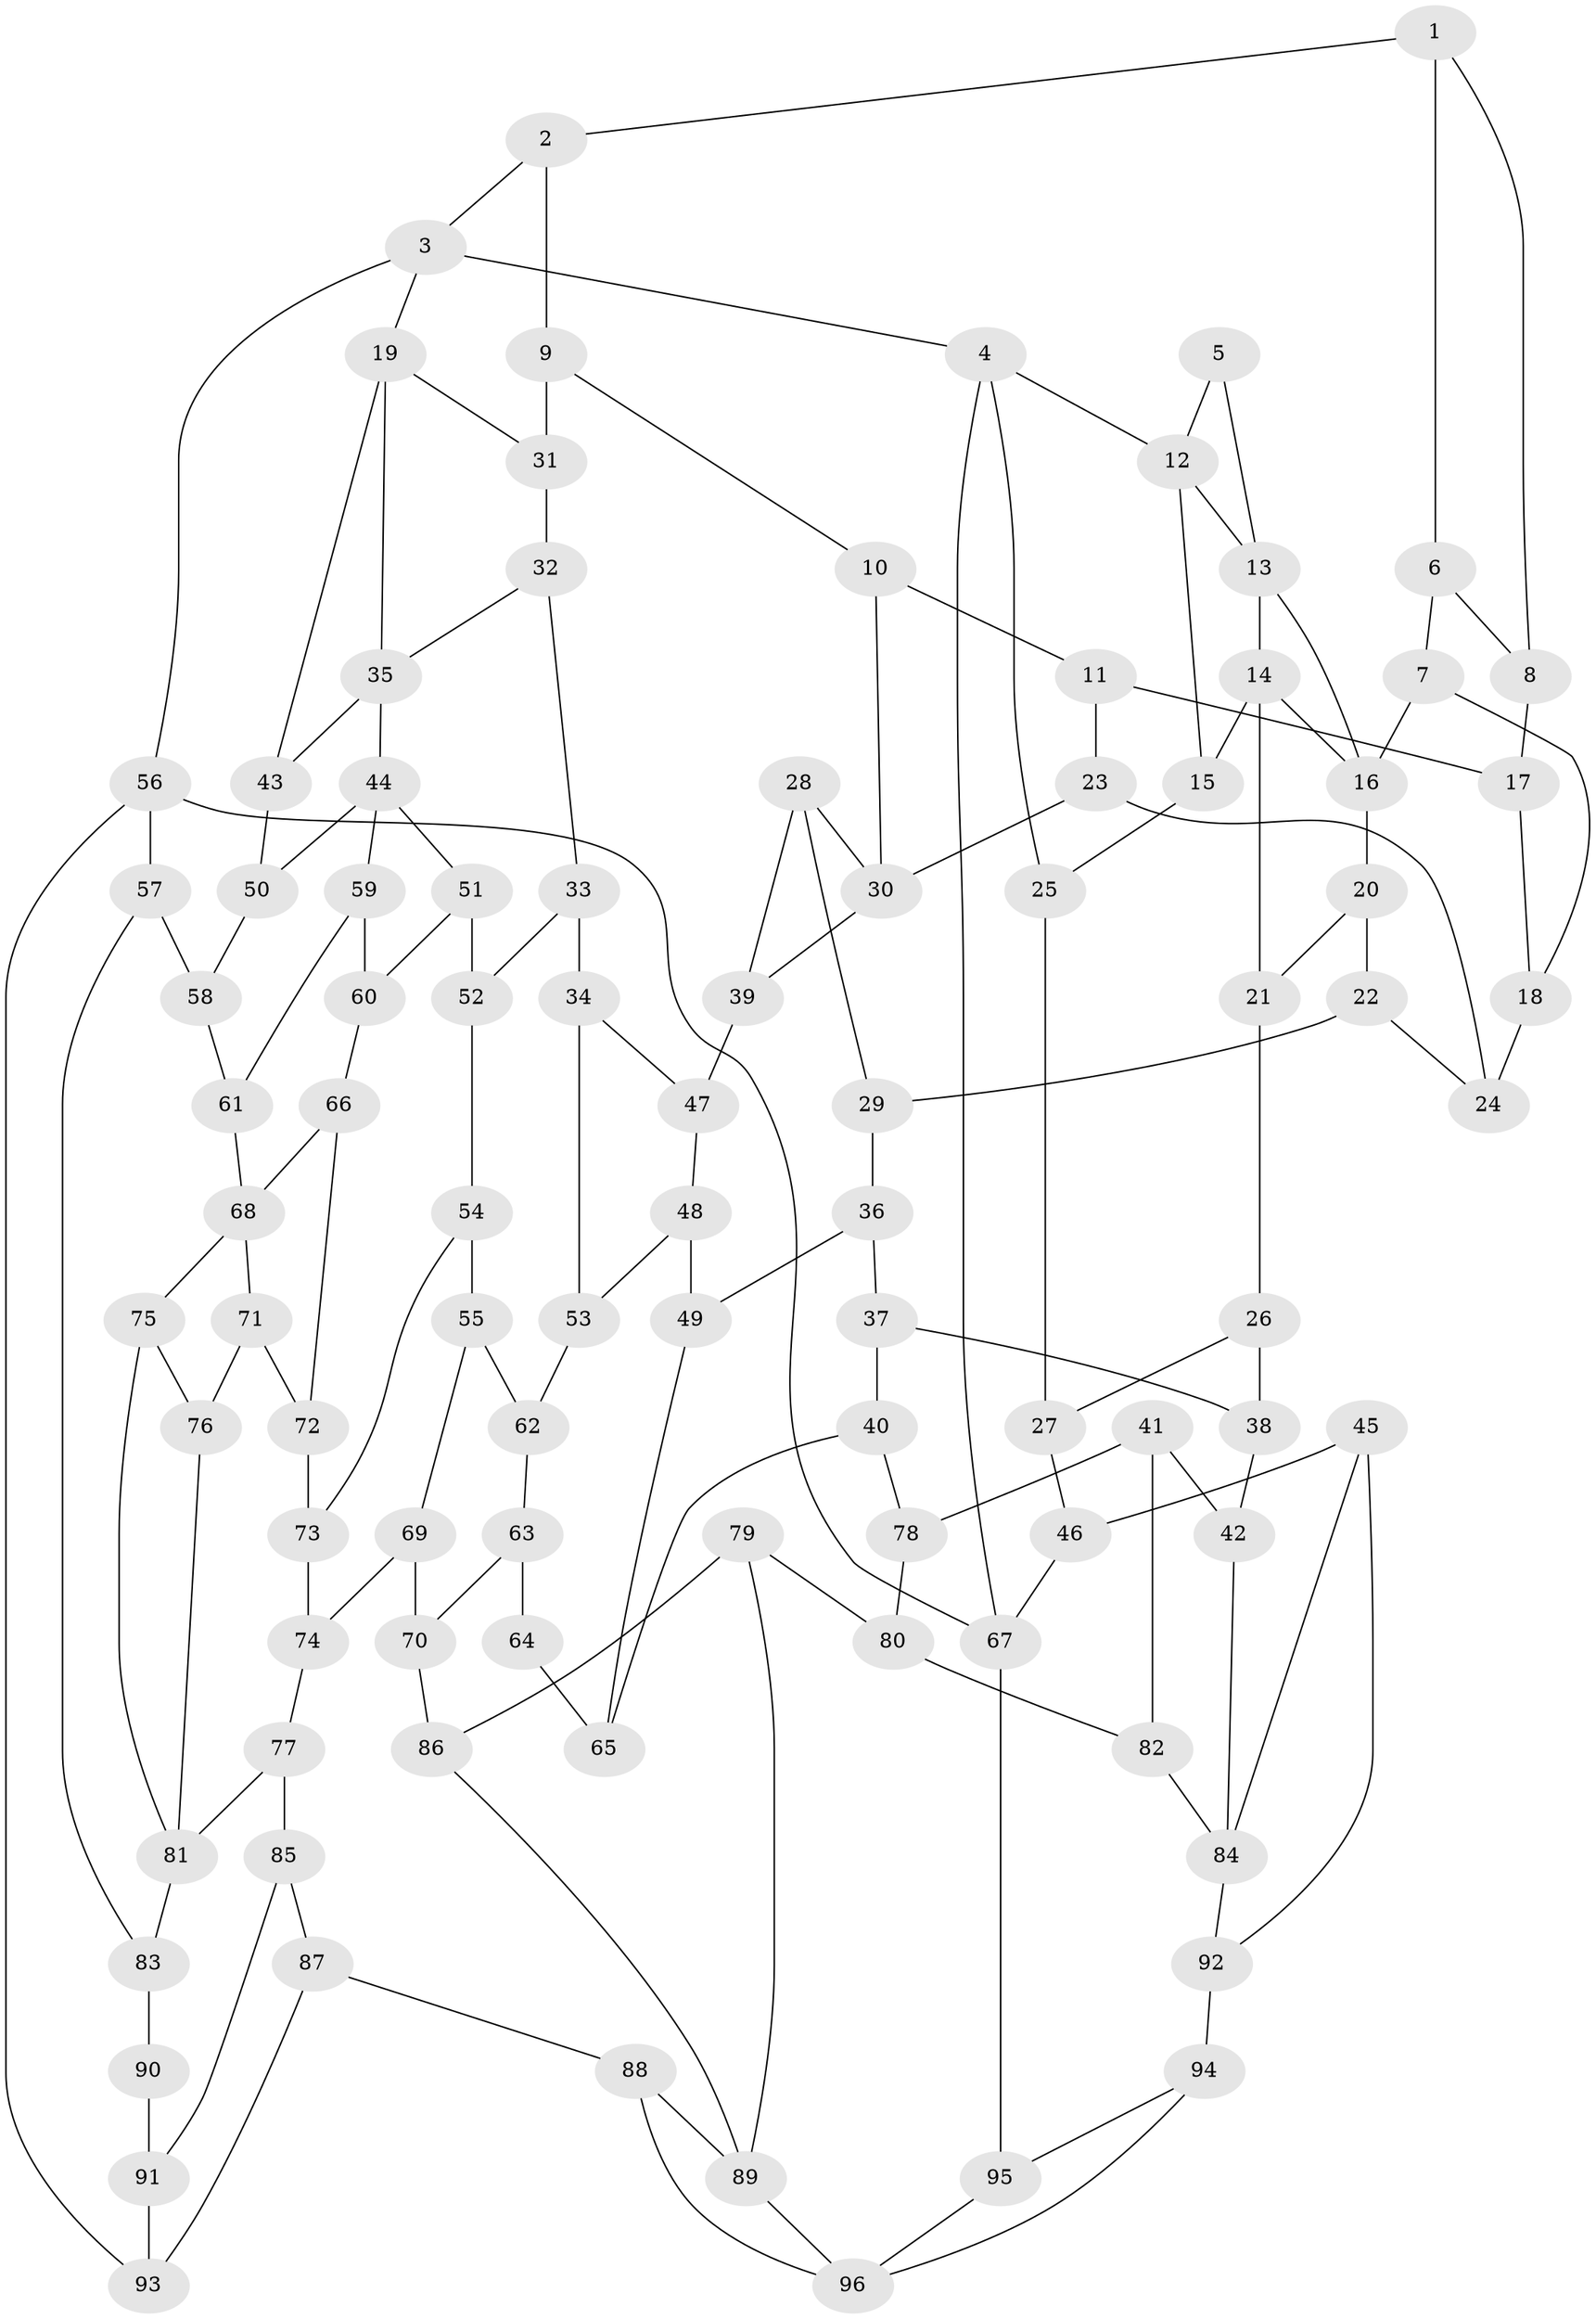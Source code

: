 // original degree distribution, {3: 0.022058823529411766, 4: 0.2426470588235294, 5: 0.49264705882352944, 6: 0.2426470588235294}
// Generated by graph-tools (version 1.1) at 2025/38/03/04/25 23:38:33]
// undirected, 96 vertices, 151 edges
graph export_dot {
  node [color=gray90,style=filled];
  1;
  2;
  3;
  4;
  5;
  6;
  7;
  8;
  9;
  10;
  11;
  12;
  13;
  14;
  15;
  16;
  17;
  18;
  19;
  20;
  21;
  22;
  23;
  24;
  25;
  26;
  27;
  28;
  29;
  30;
  31;
  32;
  33;
  34;
  35;
  36;
  37;
  38;
  39;
  40;
  41;
  42;
  43;
  44;
  45;
  46;
  47;
  48;
  49;
  50;
  51;
  52;
  53;
  54;
  55;
  56;
  57;
  58;
  59;
  60;
  61;
  62;
  63;
  64;
  65;
  66;
  67;
  68;
  69;
  70;
  71;
  72;
  73;
  74;
  75;
  76;
  77;
  78;
  79;
  80;
  81;
  82;
  83;
  84;
  85;
  86;
  87;
  88;
  89;
  90;
  91;
  92;
  93;
  94;
  95;
  96;
  1 -- 2 [weight=1.0];
  1 -- 6 [weight=1.0];
  1 -- 8 [weight=1.0];
  2 -- 3 [weight=1.0];
  2 -- 9 [weight=1.0];
  3 -- 4 [weight=1.0];
  3 -- 19 [weight=1.0];
  3 -- 56 [weight=1.0];
  4 -- 12 [weight=1.0];
  4 -- 25 [weight=1.0];
  4 -- 67 [weight=1.0];
  5 -- 12 [weight=1.0];
  5 -- 13 [weight=1.0];
  6 -- 7 [weight=1.0];
  6 -- 8 [weight=1.0];
  7 -- 16 [weight=1.0];
  7 -- 18 [weight=1.0];
  8 -- 17 [weight=2.0];
  9 -- 10 [weight=1.0];
  9 -- 31 [weight=2.0];
  10 -- 11 [weight=1.0];
  10 -- 30 [weight=1.0];
  11 -- 17 [weight=1.0];
  11 -- 23 [weight=1.0];
  12 -- 13 [weight=1.0];
  12 -- 15 [weight=1.0];
  13 -- 14 [weight=1.0];
  13 -- 16 [weight=1.0];
  14 -- 15 [weight=1.0];
  14 -- 16 [weight=1.0];
  14 -- 21 [weight=1.0];
  15 -- 25 [weight=1.0];
  16 -- 20 [weight=1.0];
  17 -- 18 [weight=1.0];
  18 -- 24 [weight=2.0];
  19 -- 31 [weight=1.0];
  19 -- 35 [weight=1.0];
  19 -- 43 [weight=1.0];
  20 -- 21 [weight=1.0];
  20 -- 22 [weight=1.0];
  21 -- 26 [weight=1.0];
  22 -- 24 [weight=1.0];
  22 -- 29 [weight=1.0];
  23 -- 24 [weight=1.0];
  23 -- 30 [weight=1.0];
  25 -- 27 [weight=1.0];
  26 -- 27 [weight=1.0];
  26 -- 38 [weight=2.0];
  27 -- 46 [weight=1.0];
  28 -- 29 [weight=1.0];
  28 -- 30 [weight=1.0];
  28 -- 39 [weight=1.0];
  29 -- 36 [weight=1.0];
  30 -- 39 [weight=1.0];
  31 -- 32 [weight=1.0];
  32 -- 33 [weight=1.0];
  32 -- 35 [weight=1.0];
  33 -- 34 [weight=1.0];
  33 -- 52 [weight=1.0];
  34 -- 47 [weight=1.0];
  34 -- 53 [weight=1.0];
  35 -- 43 [weight=1.0];
  35 -- 44 [weight=1.0];
  36 -- 37 [weight=1.0];
  36 -- 49 [weight=1.0];
  37 -- 38 [weight=1.0];
  37 -- 40 [weight=1.0];
  38 -- 42 [weight=1.0];
  39 -- 47 [weight=2.0];
  40 -- 65 [weight=1.0];
  40 -- 78 [weight=1.0];
  41 -- 42 [weight=1.0];
  41 -- 78 [weight=1.0];
  41 -- 82 [weight=1.0];
  42 -- 84 [weight=1.0];
  43 -- 50 [weight=2.0];
  44 -- 50 [weight=1.0];
  44 -- 51 [weight=1.0];
  44 -- 59 [weight=1.0];
  45 -- 46 [weight=1.0];
  45 -- 84 [weight=1.0];
  45 -- 92 [weight=1.0];
  46 -- 67 [weight=1.0];
  47 -- 48 [weight=1.0];
  48 -- 49 [weight=1.0];
  48 -- 53 [weight=1.0];
  49 -- 65 [weight=1.0];
  50 -- 58 [weight=1.0];
  51 -- 52 [weight=1.0];
  51 -- 60 [weight=1.0];
  52 -- 54 [weight=1.0];
  53 -- 62 [weight=2.0];
  54 -- 55 [weight=1.0];
  54 -- 73 [weight=1.0];
  55 -- 62 [weight=1.0];
  55 -- 69 [weight=1.0];
  56 -- 57 [weight=1.0];
  56 -- 67 [weight=1.0];
  56 -- 93 [weight=1.0];
  57 -- 58 [weight=1.0];
  57 -- 83 [weight=1.0];
  58 -- 61 [weight=1.0];
  59 -- 60 [weight=1.0];
  59 -- 61 [weight=1.0];
  60 -- 66 [weight=1.0];
  61 -- 68 [weight=1.0];
  62 -- 63 [weight=1.0];
  63 -- 64 [weight=1.0];
  63 -- 70 [weight=1.0];
  64 -- 65 [weight=1.0];
  66 -- 68 [weight=1.0];
  66 -- 72 [weight=1.0];
  67 -- 95 [weight=1.0];
  68 -- 71 [weight=1.0];
  68 -- 75 [weight=1.0];
  69 -- 70 [weight=1.0];
  69 -- 74 [weight=1.0];
  70 -- 86 [weight=2.0];
  71 -- 72 [weight=1.0];
  71 -- 76 [weight=2.0];
  72 -- 73 [weight=2.0];
  73 -- 74 [weight=1.0];
  74 -- 77 [weight=1.0];
  75 -- 76 [weight=1.0];
  75 -- 81 [weight=1.0];
  76 -- 81 [weight=1.0];
  77 -- 81 [weight=1.0];
  77 -- 85 [weight=1.0];
  78 -- 80 [weight=1.0];
  79 -- 80 [weight=1.0];
  79 -- 86 [weight=1.0];
  79 -- 89 [weight=1.0];
  80 -- 82 [weight=1.0];
  81 -- 83 [weight=1.0];
  82 -- 84 [weight=1.0];
  83 -- 90 [weight=2.0];
  84 -- 92 [weight=1.0];
  85 -- 87 [weight=1.0];
  85 -- 91 [weight=1.0];
  86 -- 89 [weight=1.0];
  87 -- 88 [weight=1.0];
  87 -- 93 [weight=1.0];
  88 -- 89 [weight=1.0];
  88 -- 96 [weight=1.0];
  89 -- 96 [weight=1.0];
  90 -- 91 [weight=2.0];
  91 -- 93 [weight=1.0];
  92 -- 94 [weight=2.0];
  94 -- 95 [weight=1.0];
  94 -- 96 [weight=1.0];
  95 -- 96 [weight=1.0];
}
